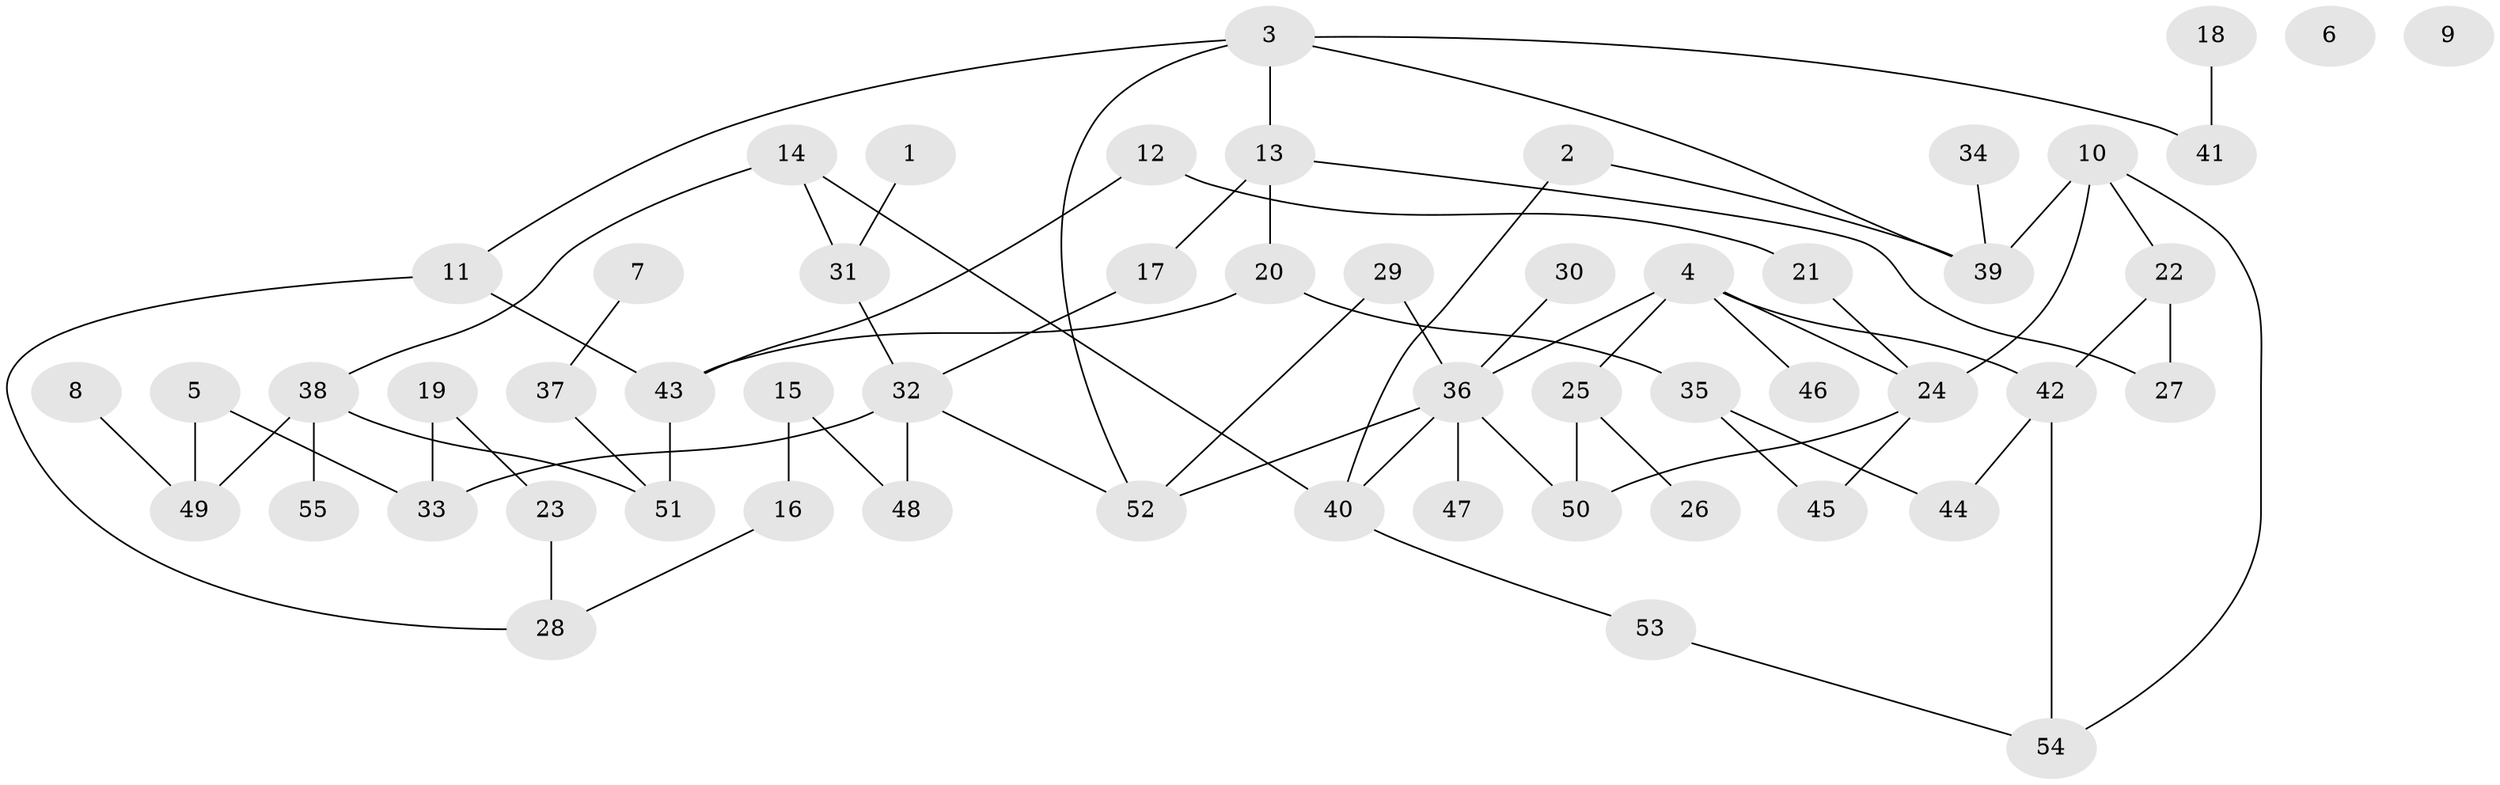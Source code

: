// coarse degree distribution, {1: 0.21739130434782608, 4: 0.21739130434782608, 7: 0.08695652173913043, 5: 0.043478260869565216, 3: 0.17391304347826086, 0: 0.08695652173913043, 2: 0.17391304347826086}
// Generated by graph-tools (version 1.1) at 2025/16/03/04/25 18:16:30]
// undirected, 55 vertices, 71 edges
graph export_dot {
graph [start="1"]
  node [color=gray90,style=filled];
  1;
  2;
  3;
  4;
  5;
  6;
  7;
  8;
  9;
  10;
  11;
  12;
  13;
  14;
  15;
  16;
  17;
  18;
  19;
  20;
  21;
  22;
  23;
  24;
  25;
  26;
  27;
  28;
  29;
  30;
  31;
  32;
  33;
  34;
  35;
  36;
  37;
  38;
  39;
  40;
  41;
  42;
  43;
  44;
  45;
  46;
  47;
  48;
  49;
  50;
  51;
  52;
  53;
  54;
  55;
  1 -- 31;
  2 -- 39;
  2 -- 40;
  3 -- 11;
  3 -- 13;
  3 -- 39;
  3 -- 41;
  3 -- 52;
  4 -- 24;
  4 -- 25;
  4 -- 36;
  4 -- 42;
  4 -- 46;
  5 -- 33;
  5 -- 49;
  7 -- 37;
  8 -- 49;
  10 -- 22;
  10 -- 24;
  10 -- 39;
  10 -- 54;
  11 -- 28;
  11 -- 43;
  12 -- 21;
  12 -- 43;
  13 -- 17;
  13 -- 20;
  13 -- 27;
  14 -- 31;
  14 -- 38;
  14 -- 40;
  15 -- 16;
  15 -- 48;
  16 -- 28;
  17 -- 32;
  18 -- 41;
  19 -- 23;
  19 -- 33;
  20 -- 35;
  20 -- 43;
  21 -- 24;
  22 -- 27;
  22 -- 42;
  23 -- 28;
  24 -- 45;
  24 -- 50;
  25 -- 26;
  25 -- 50;
  29 -- 36;
  29 -- 52;
  30 -- 36;
  31 -- 32;
  32 -- 33;
  32 -- 48;
  32 -- 52;
  34 -- 39;
  35 -- 44;
  35 -- 45;
  36 -- 40;
  36 -- 47;
  36 -- 50;
  36 -- 52;
  37 -- 51;
  38 -- 49;
  38 -- 51;
  38 -- 55;
  40 -- 53;
  42 -- 44;
  42 -- 54;
  43 -- 51;
  53 -- 54;
}
